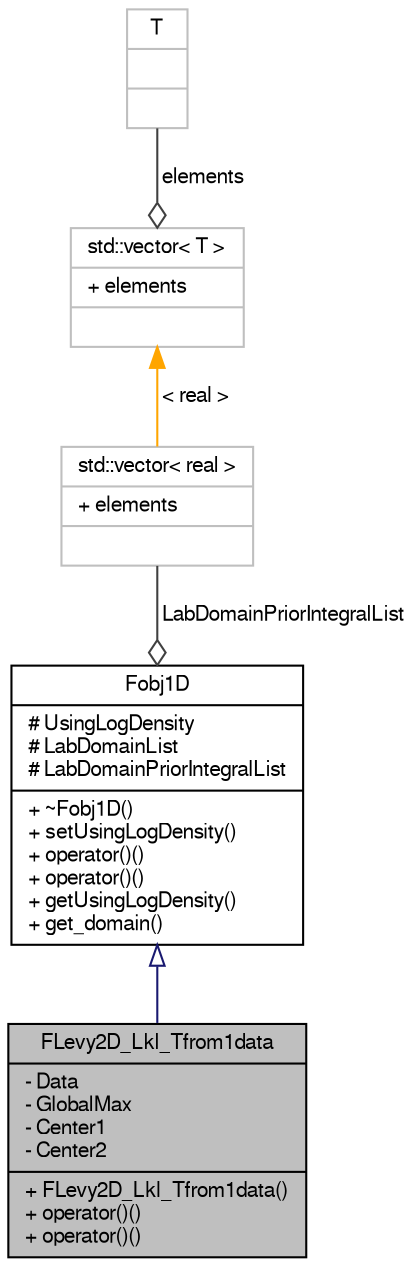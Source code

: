 digraph G
{
  edge [fontname="FreeSans",fontsize="10",labelfontname="FreeSans",labelfontsize="10"];
  node [fontname="FreeSans",fontsize="10",shape=record];
  Node1 [label="{FLevy2D_Lkl_Tfrom1data\n|- Data\l- GlobalMax\l- Center1\l- Center2\l|+ FLevy2D_Lkl_Tfrom1data()\l+ operator()()\l+ operator()()\l}",height=0.2,width=0.4,color="black", fillcolor="grey75", style="filled" fontcolor="black"];
  Node2 -> Node1 [dir="back",color="midnightblue",fontsize="10",style="solid",arrowtail="onormal",fontname="FreeSans"];
  Node2 [label="{Fobj1D\n|# UsingLogDensity\l# LabDomainList\l# LabDomainPriorIntegralList\l|+ ~Fobj1D()\l+ setUsingLogDensity()\l+ operator()()\l+ operator()()\l+ getUsingLogDensity()\l+ get_domain()\l}",height=0.2,width=0.4,color="black", fillcolor="white", style="filled",URL="$classFobj1D.shtml",tooltip="abstract class for one-dimensional function objects"];
  Node3 -> Node2 [color="grey25",fontsize="10",style="solid",label=" LabDomainPriorIntegralList" ,arrowhead="odiamond",fontname="FreeSans"];
  Node3 [label="{std::vector\< real \>\n|+ elements\l|}",height=0.2,width=0.4,color="grey75", fillcolor="white", style="filled"];
  Node4 -> Node3 [dir="back",color="orange",fontsize="10",style="solid",label=" \< real \>" ,fontname="FreeSans"];
  Node4 [label="{std::vector\< T \>\n|+ elements\l|}",height=0.2,width=0.4,color="grey75", fillcolor="white", style="filled",tooltip="STL class."];
  Node5 -> Node4 [color="grey25",fontsize="10",style="solid",label=" elements" ,arrowhead="odiamond",fontname="FreeSans"];
  Node5 [label="{T\n||}",height=0.2,width=0.4,color="grey75", fillcolor="white", style="filled"];
}
